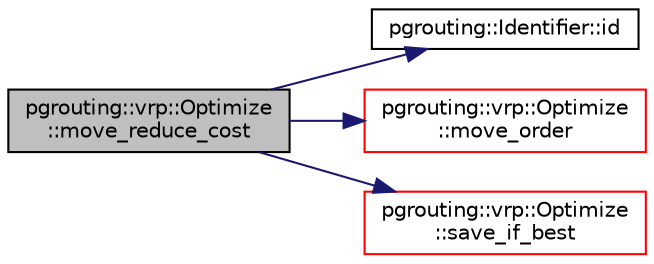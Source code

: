 digraph "pgrouting::vrp::Optimize::move_reduce_cost"
{
  edge [fontname="Helvetica",fontsize="10",labelfontname="Helvetica",labelfontsize="10"];
  node [fontname="Helvetica",fontsize="10",shape=record];
  rankdir="LR";
  Node331 [label="pgrouting::vrp::Optimize\l::move_reduce_cost",height=0.2,width=0.4,color="black", fillcolor="grey75", style="filled", fontcolor="black"];
  Node331 -> Node332 [color="midnightblue",fontsize="10",style="solid",fontname="Helvetica"];
  Node332 [label="pgrouting::Identifier::id",height=0.2,width=0.4,color="black", fillcolor="white", style="filled",URL="$classpgrouting_1_1Identifier.html#a147f029e589a2dd36b1edd638d7ac833"];
  Node331 -> Node333 [color="midnightblue",fontsize="10",style="solid",fontname="Helvetica"];
  Node333 [label="pgrouting::vrp::Optimize\l::move_order",height=0.2,width=0.4,color="red", fillcolor="white", style="filled",URL="$classpgrouting_1_1vrp_1_1Optimize.html#a4f8e527bcd5a3ffc23dff8c3951dc337"];
  Node331 -> Node364 [color="midnightblue",fontsize="10",style="solid",fontname="Helvetica"];
  Node364 [label="pgrouting::vrp::Optimize\l::save_if_best",height=0.2,width=0.4,color="red", fillcolor="white", style="filled",URL="$classpgrouting_1_1vrp_1_1Optimize.html#a566ff61efd9b90653451236317ffa16f"];
}
